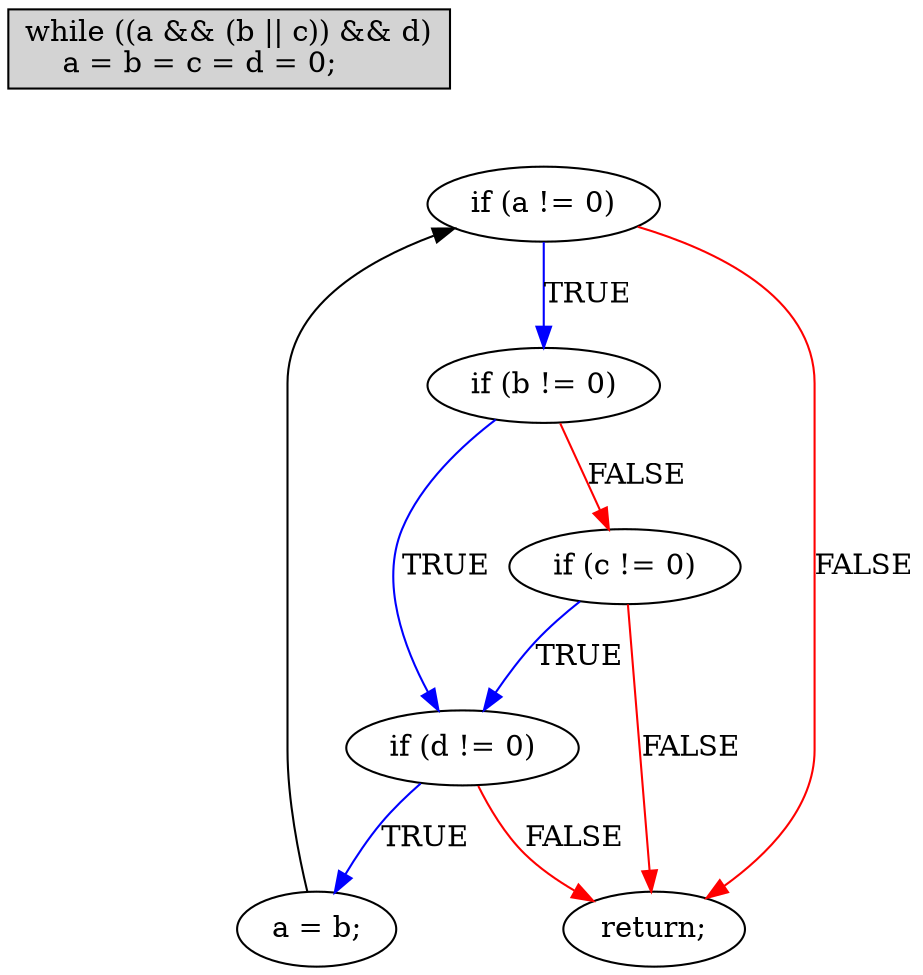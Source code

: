 digraph { // mcdc008d

    code [
        shape = record,
        style = filled,
        label = "\
while ((a && (b \|\| c)) && d)\l\
\ \ \ \ a = b = c = d = 0;\l\
"
    ]

    A2 [label="", style = invis];
    A3 [label="a = b;"];
    A4 [label="if (a != 0)"];
    A5 [label="if (b != 0)"];
    A6 [label="if (c != 0)"];
    A7 [label="if (d != 0)"];
    A8 [label="return;"];
    A2 -> A4 [label="", color="black", style = invis];
    A3 -> A4 [label="", color="black"];
    A4 -> A5 [label="TRUE", color="blue"];
    A4 -> A8 [label="FALSE", color="red"];
    A5 -> A7 [label="TRUE", color="blue"];
    A5 -> A6 [label="FALSE", color="red"];
    A6 -> A7 [label="TRUE", color="blue"];
    A6 -> A8 [label="FALSE", color="red"];
    A7 -> A3 [label="TRUE", color="blue"];
    A7 -> A8 [label="FALSE", color="red"];
}

